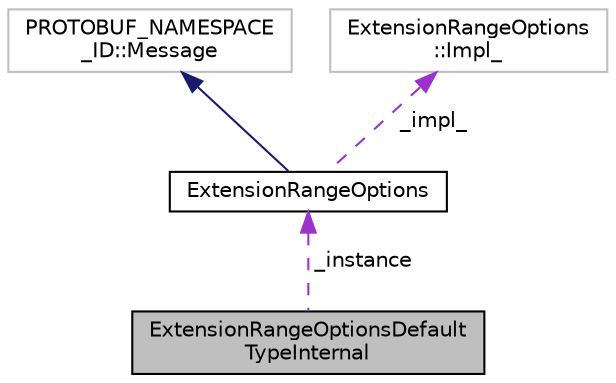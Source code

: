digraph "ExtensionRangeOptionsDefaultTypeInternal"
{
 // LATEX_PDF_SIZE
  edge [fontname="Helvetica",fontsize="10",labelfontname="Helvetica",labelfontsize="10"];
  node [fontname="Helvetica",fontsize="10",shape=record];
  Node1 [label="ExtensionRangeOptionsDefault\lTypeInternal",height=0.2,width=0.4,color="black", fillcolor="grey75", style="filled", fontcolor="black",tooltip=" "];
  Node2 -> Node1 [dir="back",color="darkorchid3",fontsize="10",style="dashed",label=" _instance" ,fontname="Helvetica"];
  Node2 [label="ExtensionRangeOptions",height=0.2,width=0.4,color="black", fillcolor="white", style="filled",URL="$classExtensionRangeOptions.html",tooltip=" "];
  Node3 -> Node2 [dir="back",color="midnightblue",fontsize="10",style="solid",fontname="Helvetica"];
  Node3 [label="PROTOBUF_NAMESPACE\l_ID::Message",height=0.2,width=0.4,color="grey75", fillcolor="white", style="filled",tooltip=" "];
  Node4 -> Node2 [dir="back",color="darkorchid3",fontsize="10",style="dashed",label=" _impl_" ,fontname="Helvetica"];
  Node4 [label="ExtensionRangeOptions\l::Impl_",height=0.2,width=0.4,color="grey75", fillcolor="white", style="filled",tooltip=" "];
}
